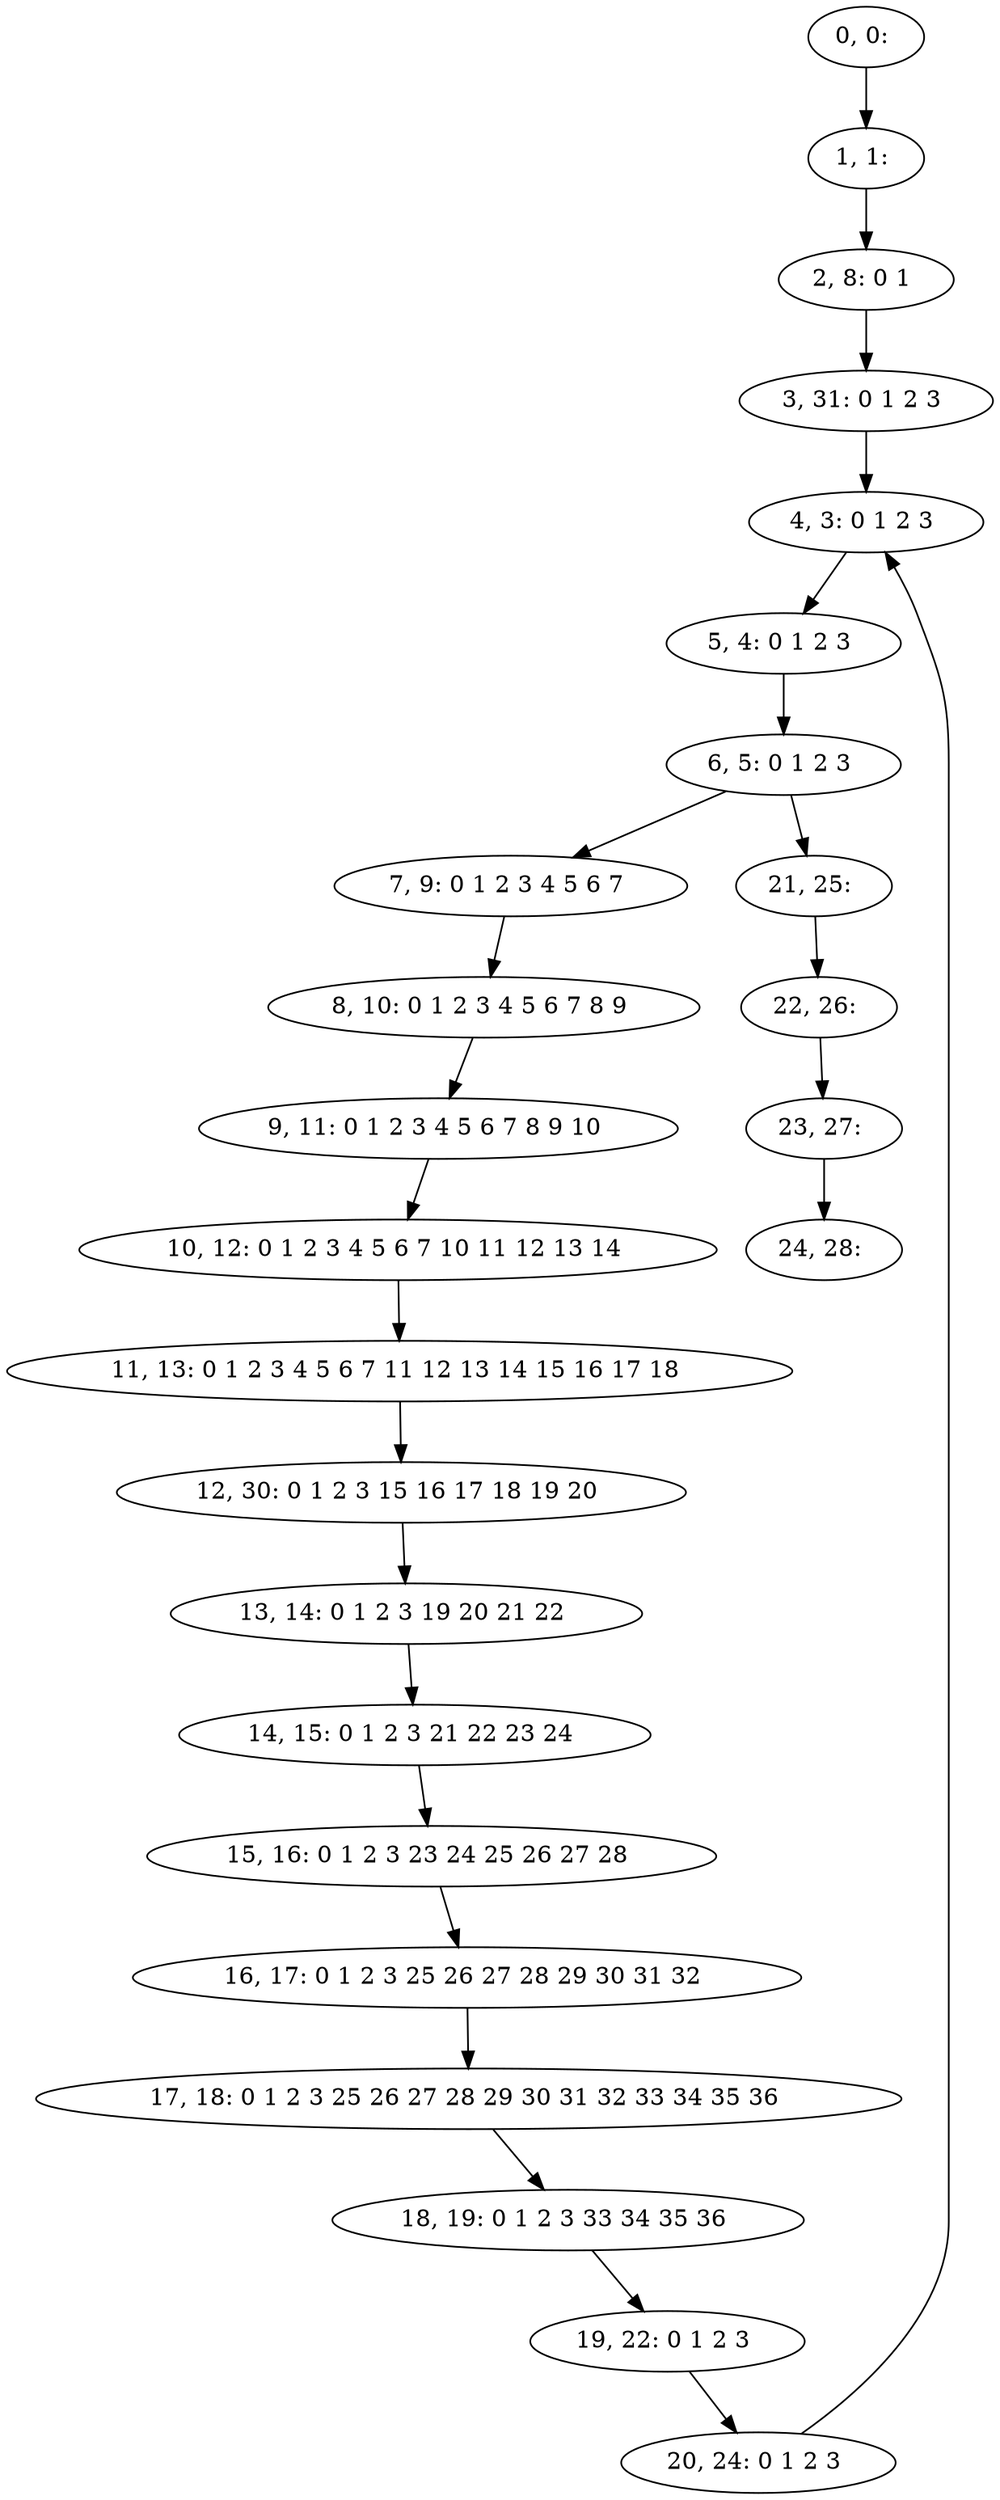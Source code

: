 digraph G {
0[label="0, 0: "];
1[label="1, 1: "];
2[label="2, 8: 0 1 "];
3[label="3, 31: 0 1 2 3 "];
4[label="4, 3: 0 1 2 3 "];
5[label="5, 4: 0 1 2 3 "];
6[label="6, 5: 0 1 2 3 "];
7[label="7, 9: 0 1 2 3 4 5 6 7 "];
8[label="8, 10: 0 1 2 3 4 5 6 7 8 9 "];
9[label="9, 11: 0 1 2 3 4 5 6 7 8 9 10 "];
10[label="10, 12: 0 1 2 3 4 5 6 7 10 11 12 13 14 "];
11[label="11, 13: 0 1 2 3 4 5 6 7 11 12 13 14 15 16 17 18 "];
12[label="12, 30: 0 1 2 3 15 16 17 18 19 20 "];
13[label="13, 14: 0 1 2 3 19 20 21 22 "];
14[label="14, 15: 0 1 2 3 21 22 23 24 "];
15[label="15, 16: 0 1 2 3 23 24 25 26 27 28 "];
16[label="16, 17: 0 1 2 3 25 26 27 28 29 30 31 32 "];
17[label="17, 18: 0 1 2 3 25 26 27 28 29 30 31 32 33 34 35 36 "];
18[label="18, 19: 0 1 2 3 33 34 35 36 "];
19[label="19, 22: 0 1 2 3 "];
20[label="20, 24: 0 1 2 3 "];
21[label="21, 25: "];
22[label="22, 26: "];
23[label="23, 27: "];
24[label="24, 28: "];
0->1 ;
1->2 ;
2->3 ;
3->4 ;
4->5 ;
5->6 ;
6->7 ;
6->21 ;
7->8 ;
8->9 ;
9->10 ;
10->11 ;
11->12 ;
12->13 ;
13->14 ;
14->15 ;
15->16 ;
16->17 ;
17->18 ;
18->19 ;
19->20 ;
20->4 ;
21->22 ;
22->23 ;
23->24 ;
}
